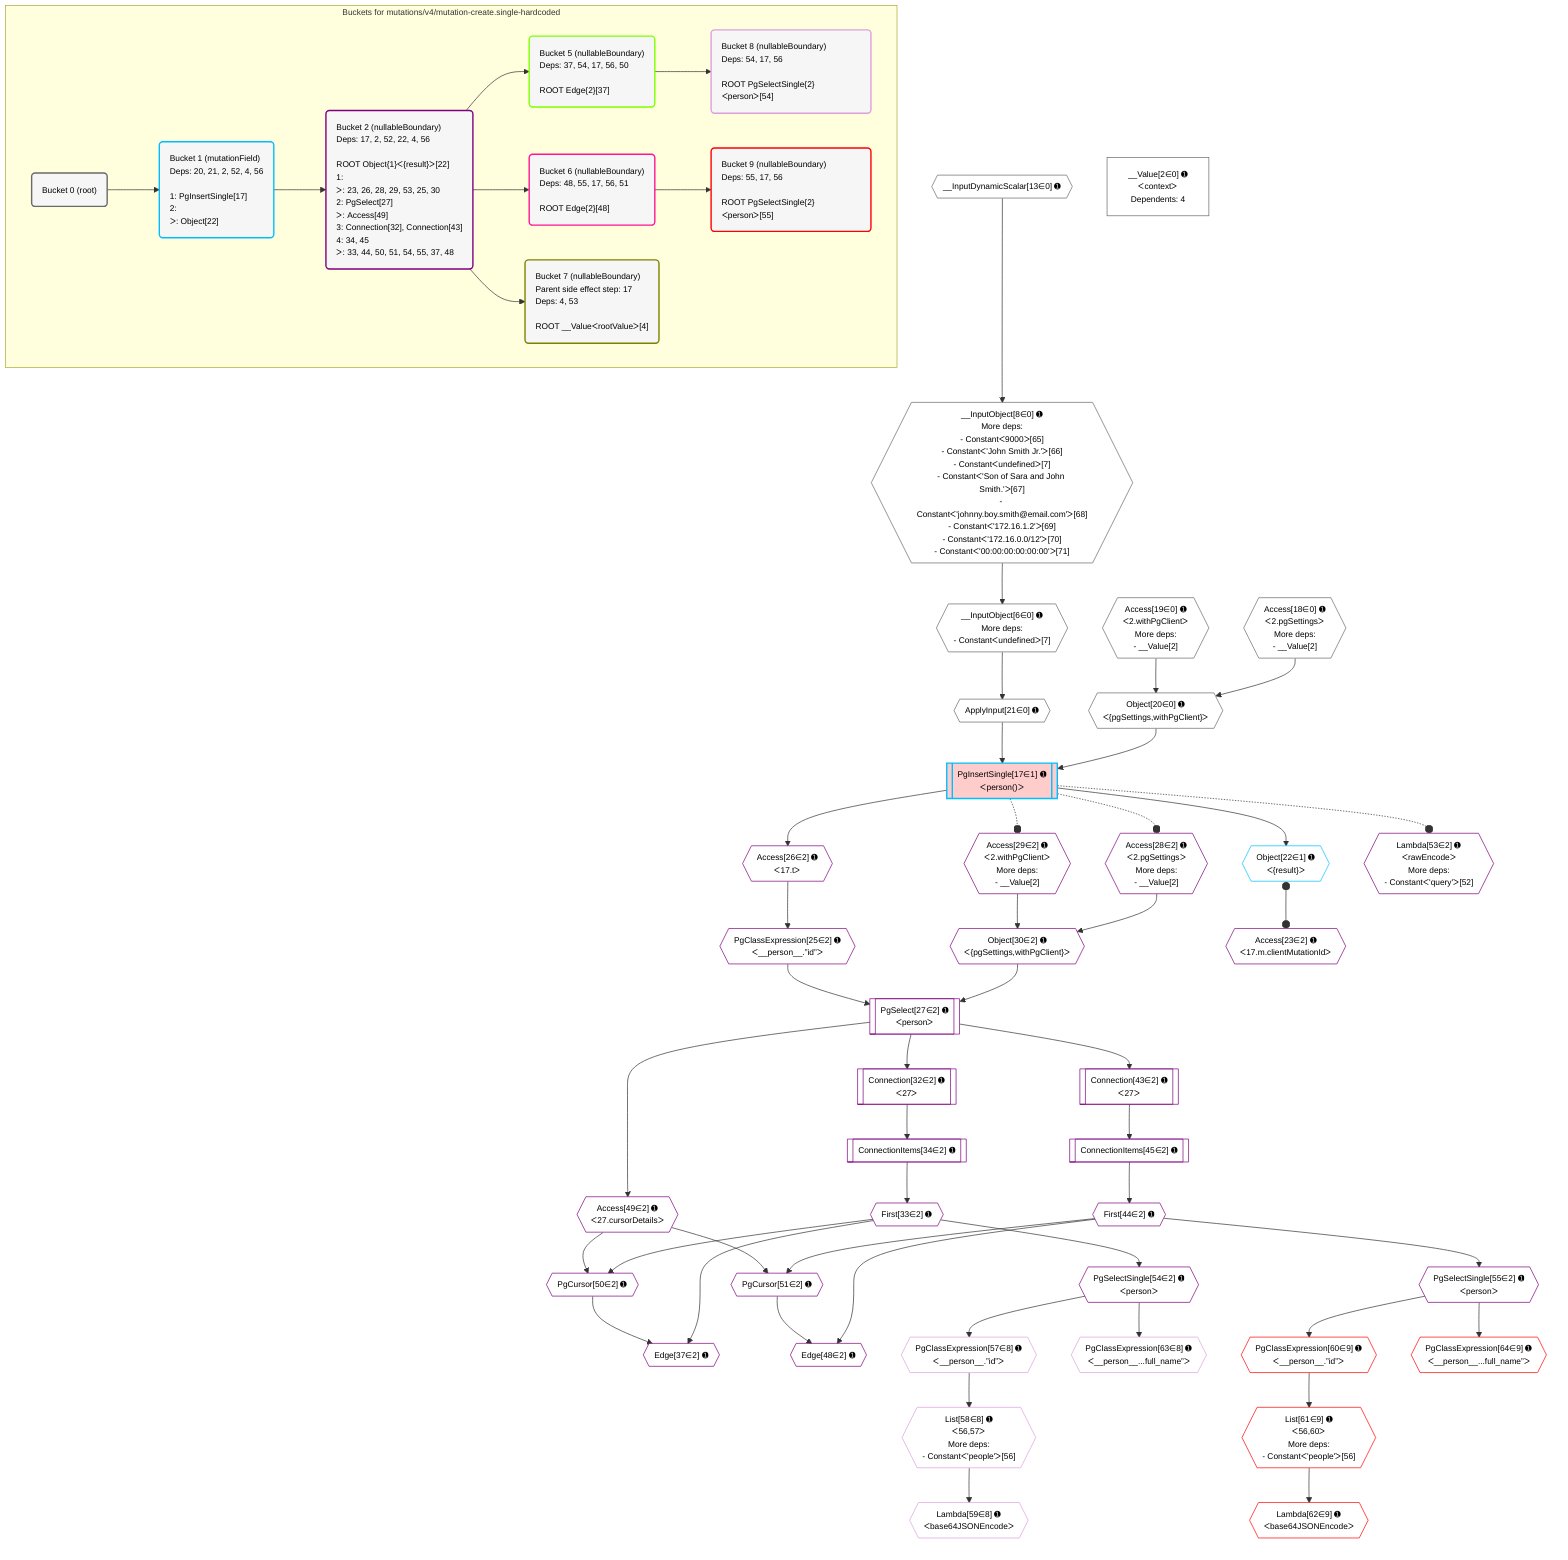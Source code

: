 %%{init: {'themeVariables': { 'fontSize': '12px'}}}%%
graph TD
    classDef path fill:#eee,stroke:#000,color:#000
    classDef plan fill:#fff,stroke-width:1px,color:#000
    classDef itemplan fill:#fff,stroke-width:2px,color:#000
    classDef unbatchedplan fill:#dff,stroke-width:1px,color:#000
    classDef sideeffectplan fill:#fcc,stroke-width:2px,color:#000
    classDef bucket fill:#f6f6f6,color:#000,stroke-width:2px,text-align:left

    subgraph "Buckets for mutations/v4/mutation-create.single-hardcoded"
    Bucket0("Bucket 0 (root)"):::bucket
    Bucket1("Bucket 1 (mutationField)<br />Deps: 20, 21, 2, 52, 4, 56<br /><br />1: PgInsertSingle[17]<br />2: <br />ᐳ: Object[22]"):::bucket
    Bucket2("Bucket 2 (nullableBoundary)<br />Deps: 17, 2, 52, 22, 4, 56<br /><br />ROOT Object{1}ᐸ{result}ᐳ[22]<br />1: <br />ᐳ: 23, 26, 28, 29, 53, 25, 30<br />2: PgSelect[27]<br />ᐳ: Access[49]<br />3: Connection[32], Connection[43]<br />4: 34, 45<br />ᐳ: 33, 44, 50, 51, 54, 55, 37, 48"):::bucket
    Bucket5("Bucket 5 (nullableBoundary)<br />Deps: 37, 54, 17, 56, 50<br /><br />ROOT Edge{2}[37]"):::bucket
    Bucket6("Bucket 6 (nullableBoundary)<br />Deps: 48, 55, 17, 56, 51<br /><br />ROOT Edge{2}[48]"):::bucket
    Bucket7("Bucket 7 (nullableBoundary)<br />Parent side effect step: 17<br />Deps: 4, 53<br /><br />ROOT __ValueᐸrootValueᐳ[4]"):::bucket
    Bucket8("Bucket 8 (nullableBoundary)<br />Deps: 54, 17, 56<br /><br />ROOT PgSelectSingle{2}ᐸpersonᐳ[54]"):::bucket
    Bucket9("Bucket 9 (nullableBoundary)<br />Deps: 55, 17, 56<br /><br />ROOT PgSelectSingle{2}ᐸpersonᐳ[55]"):::bucket
    end
    Bucket0 --> Bucket1
    Bucket1 --> Bucket2
    Bucket2 --> Bucket5 & Bucket6 & Bucket7
    Bucket5 --> Bucket8
    Bucket6 --> Bucket9

    %% plan dependencies
    __InputObject8{{"__InputObject[8∈0] ➊<br />More deps:<br />- Constantᐸ9000ᐳ[65]<br />- Constantᐸ'John Smith Jr.'ᐳ[66]<br />- Constantᐸundefinedᐳ[7]<br />- Constantᐸ'Son of Sara and John Smith.'ᐳ[67]<br />- Constantᐸ'johnny.boy.smith@email.com'ᐳ[68]<br />- Constantᐸ'172.16.1.2'ᐳ[69]<br />- Constantᐸ'172.16.0.0/12'ᐳ[70]<br />- Constantᐸ'00:00:00:00:00:00'ᐳ[71]"}}:::plan
    __InputDynamicScalar13{{"__InputDynamicScalar[13∈0] ➊"}}:::plan
    __InputDynamicScalar13 --> __InputObject8
    __InputObject6{{"__InputObject[6∈0] ➊<br />More deps:<br />- Constantᐸundefinedᐳ[7]"}}:::plan
    __InputObject8 --> __InputObject6
    Object20{{"Object[20∈0] ➊<br />ᐸ{pgSettings,withPgClient}ᐳ"}}:::plan
    Access18{{"Access[18∈0] ➊<br />ᐸ2.pgSettingsᐳ<br />More deps:<br />- __Value[2]"}}:::plan
    Access19{{"Access[19∈0] ➊<br />ᐸ2.withPgClientᐳ<br />More deps:<br />- __Value[2]"}}:::plan
    Access18 & Access19 --> Object20
    ApplyInput21{{"ApplyInput[21∈0] ➊"}}:::plan
    __InputObject6 --> ApplyInput21
    __Value2["__Value[2∈0] ➊<br />ᐸcontextᐳ<br />Dependents: 4"]:::plan
    PgInsertSingle17[["PgInsertSingle[17∈1] ➊<br />ᐸperson()ᐳ"]]:::sideeffectplan
    Object20 & ApplyInput21 --> PgInsertSingle17
    Object22{{"Object[22∈1] ➊<br />ᐸ{result}ᐳ"}}:::plan
    PgInsertSingle17 --> Object22
    PgSelect27[["PgSelect[27∈2] ➊<br />ᐸpersonᐳ"]]:::plan
    Object30{{"Object[30∈2] ➊<br />ᐸ{pgSettings,withPgClient}ᐳ"}}:::plan
    PgClassExpression25{{"PgClassExpression[25∈2] ➊<br />ᐸ__person__.”id”ᐳ"}}:::plan
    Object30 & PgClassExpression25 --> PgSelect27
    Access28{{"Access[28∈2] ➊<br />ᐸ2.pgSettingsᐳ<br />More deps:<br />- __Value[2]"}}:::plan
    Access29{{"Access[29∈2] ➊<br />ᐸ2.withPgClientᐳ<br />More deps:<br />- __Value[2]"}}:::plan
    Access28 & Access29 --> Object30
    Edge37{{"Edge[37∈2] ➊"}}:::plan
    First33{{"First[33∈2] ➊"}}:::plan
    PgCursor50{{"PgCursor[50∈2] ➊"}}:::plan
    First33 & PgCursor50 --> Edge37
    Edge48{{"Edge[48∈2] ➊"}}:::plan
    First44{{"First[44∈2] ➊"}}:::plan
    PgCursor51{{"PgCursor[51∈2] ➊"}}:::plan
    First44 & PgCursor51 --> Edge48
    Access49{{"Access[49∈2] ➊<br />ᐸ27.cursorDetailsᐳ"}}:::plan
    First33 & Access49 --> PgCursor50
    First44 & Access49 --> PgCursor51
    Access23{{"Access[23∈2] ➊<br />ᐸ17.m.clientMutationIdᐳ"}}:::plan
    Object22 o--o Access23
    Access26{{"Access[26∈2] ➊<br />ᐸ17.tᐳ"}}:::plan
    Access26 --> PgClassExpression25
    PgInsertSingle17 --> Access26
    Connection32[["Connection[32∈2] ➊<br />ᐸ27ᐳ"]]:::plan
    PgSelect27 --> Connection32
    ConnectionItems34[["ConnectionItems[34∈2] ➊"]]:::plan
    ConnectionItems34 --> First33
    Connection32 --> ConnectionItems34
    Connection43[["Connection[43∈2] ➊<br />ᐸ27ᐳ"]]:::plan
    PgSelect27 --> Connection43
    ConnectionItems45[["ConnectionItems[45∈2] ➊"]]:::plan
    ConnectionItems45 --> First44
    Connection43 --> ConnectionItems45
    PgSelect27 --> Access49
    Lambda53{{"Lambda[53∈2] ➊<br />ᐸrawEncodeᐳ<br />More deps:<br />- Constantᐸ'query'ᐳ[52]"}}:::plan
    PgSelectSingle54{{"PgSelectSingle[54∈2] ➊<br />ᐸpersonᐳ"}}:::plan
    First33 --> PgSelectSingle54
    PgSelectSingle55{{"PgSelectSingle[55∈2] ➊<br />ᐸpersonᐳ"}}:::plan
    First44 --> PgSelectSingle55
    List58{{"List[58∈8] ➊<br />ᐸ56,57ᐳ<br />More deps:<br />- Constantᐸ'people'ᐳ[56]"}}:::plan
    PgClassExpression57{{"PgClassExpression[57∈8] ➊<br />ᐸ__person__.”id”ᐳ"}}:::plan
    PgClassExpression57 --> List58
    PgSelectSingle54 --> PgClassExpression57
    Lambda59{{"Lambda[59∈8] ➊<br />ᐸbase64JSONEncodeᐳ"}}:::plan
    List58 --> Lambda59
    PgClassExpression63{{"PgClassExpression[63∈8] ➊<br />ᐸ__person__...full_name”ᐳ"}}:::plan
    PgSelectSingle54 --> PgClassExpression63
    List61{{"List[61∈9] ➊<br />ᐸ56,60ᐳ<br />More deps:<br />- Constantᐸ'people'ᐳ[56]"}}:::plan
    PgClassExpression60{{"PgClassExpression[60∈9] ➊<br />ᐸ__person__.”id”ᐳ"}}:::plan
    PgClassExpression60 --> List61
    PgSelectSingle55 --> PgClassExpression60
    Lambda62{{"Lambda[62∈9] ➊<br />ᐸbase64JSONEncodeᐳ"}}:::plan
    List61 --> Lambda62
    PgClassExpression64{{"PgClassExpression[64∈9] ➊<br />ᐸ__person__...full_name”ᐳ"}}:::plan
    PgSelectSingle55 --> PgClassExpression64

    %% define steps
    classDef bucket0 stroke:#696969
    class Bucket0,__Value2,__InputObject6,__InputObject8,__InputDynamicScalar13,Access18,Access19,Object20,ApplyInput21 bucket0
    classDef bucket1 stroke:#00bfff
    class Bucket1,PgInsertSingle17,Object22 bucket1
    classDef bucket2 stroke:#7f007f
    class Bucket2,Access23,PgClassExpression25,Access26,PgSelect27,Access28,Access29,Object30,Connection32,First33,ConnectionItems34,Edge37,Connection43,First44,ConnectionItems45,Edge48,Access49,PgCursor50,PgCursor51,Lambda53,PgSelectSingle54,PgSelectSingle55 bucket2
    classDef bucket5 stroke:#7fff00
    class Bucket5 bucket5
    classDef bucket6 stroke:#ff1493
    class Bucket6 bucket6
    classDef bucket7 stroke:#808000
    class Bucket7 bucket7
    classDef bucket8 stroke:#dda0dd
    class Bucket8,PgClassExpression57,List58,Lambda59,PgClassExpression63 bucket8
    classDef bucket9 stroke:#ff0000
    class Bucket9,PgClassExpression60,List61,Lambda62,PgClassExpression64 bucket9

    %% implicit side effects
    PgInsertSingle17 -.-o Access28
    PgInsertSingle17 -.-o Access29
    PgInsertSingle17 -.-o Lambda53
